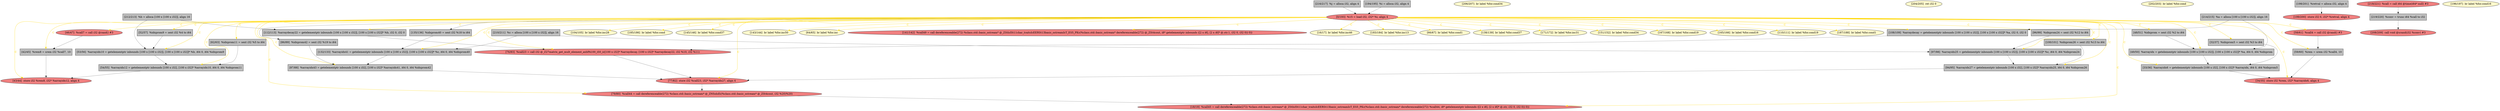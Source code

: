 
digraph G {


node624 [fillcolor=grey,label="[216/217]  %j = alloca i32, align 4",shape=rectangle,style=filled ]
node619 [fillcolor=grey,label="[48/51]  %idxprom = sext i32 %2 to i64",shape=rectangle,style=filled ]
node617 [fillcolor=lemonchiffon,label="[104/105]  br label %for.inc28",shape=ellipse,style=filled ]
node614 [fillcolor=lemonchiffon,label="[206/207]  br label %for.cond34",shape=ellipse,style=filled ]
node613 [fillcolor=lemonchiffon,label="[204/205]  ret i32 0",shape=ellipse,style=filled ]
node623 [fillcolor=lemonchiffon,label="[185/186]  br label %for.cond",shape=ellipse,style=filled ]
node612 [fillcolor=lemonchiffon,label="[202/203]  br label %for.cond",shape=ellipse,style=filled ]
node608 [fillcolor=lightcoral,label="[34/35]  store i32 %rem, i32* %arrayidx6, align 4",shape=ellipse,style=filled ]
node607 [fillcolor=grey,label="[49/50]  %arrayidx = getelementptr inbounds [100 x [100 x i32]], [100 x [100 x i32]]* %a, i64 0, i64 %idxprom",shape=rectangle,style=filled ]
node606 [fillcolor=lightcoral,label="[46/47]  %call7 = call i32 @rand() #3",shape=ellipse,style=filled ]
node605 [fillcolor=grey,label="[42/45]  %rem8 = srem i32 %call7, 10",shape=rectangle,style=filled ]
node581 [fillcolor=lemonchiffon,label="[145/146]  br label %for.cond37",shape=ellipse,style=filled ]
node591 [fillcolor=grey,label="[59/60]  %rem = srem i32 %call4, 10",shape=rectangle,style=filled ]
node603 [fillcolor=grey,label="[32/37]  %idxprom5 = sext i32 %3 to i64",shape=rectangle,style=filled ]
node580 [fillcolor=lemonchiffon,label="[143/144]  br label %for.inc50",shape=ellipse,style=filled ]
node579 [fillcolor=grey,label="[100/101]  %idxprom26 = sext i32 %13 to i64",shape=rectangle,style=filled ]
node604 [fillcolor=lemonchiffon,label="[64/65]  br label %for.inc",shape=ellipse,style=filled ]
node586 [fillcolor=lightcoral,label="[77/82]  store i32 %call23, i32* %arrayidx27, align 4",shape=ellipse,style=filled ]
node577 [fillcolor=lightcoral,label="[141/142]  %call49 = call dereferenceable(272) %class.std::basic_ostream* @_ZStlsISt11char_traitsIcEERSt13basic_ostreamIcT_ES5_PKc(%class.std::basic_ostream* dereferenceable(272) @_ZSt4cout, i8* getelementptr inbounds ([2 x i8], [2 x i8]* @.str.1, i32 0, i32 0)) 0))",shape=ellipse,style=filled ]
node622 [fillcolor=grey,label="[210/211]  %c = alloca [100 x [100 x i32]], align 16",shape=rectangle,style=filled ]
node610 [fillcolor=lemonchiffon,label="[16/17]  br label %for.inc46",shape=ellipse,style=filled ]
node583 [fillcolor=lemonchiffon,label="[183/184]  br label %for.inc13",shape=ellipse,style=filled ]
node597 [fillcolor=lightcoral,label="[18/19]  %call45 = call dereferenceable(272) %class.std::basic_ostream* @_ZStlsISt11char_traitsIcEERSt13basic_ostreamIcT_ES5_PKc(%class.std::basic_ostream* dereferenceable(272) %call44, i8* getelementptr inbounds ([2 x i8], [2 x i8]* @.str, i32 0, i32 0)) 0))",shape=ellipse,style=filled ]
node576 [fillcolor=grey,label="[135/136]  %idxprom40 = sext i32 %18 to i64",shape=rectangle,style=filled ]
node575 [fillcolor=lemonchiffon,label="[66/67]  br label %for.cond1",shape=ellipse,style=filled ]
node609 [fillcolor=lightcoral,label="[0/193]  %15 = load i32, i32* %i, align 4",shape=ellipse,style=filled ]
node596 [fillcolor=lightcoral,label="[79/80]  %call44 = call dereferenceable(272) %class.std::basic_ostream* @_ZNSolsEi(%class.std::basic_ostream* @_ZSt4cout, i32 %20)%20)",shape=ellipse,style=filled ]
node620 [fillcolor=lemonchiffon,label="[138/139]  br label %for.cond37",shape=ellipse,style=filled ]
node567 [fillcolor=grey,label="[94/95]  %arrayidx27 = getelementptr inbounds [100 x i32], [100 x i32]* %arrayidx25, i64 0, i64 %idxprom26",shape=rectangle,style=filled ]
node616 [fillcolor=lemonchiffon,label="[171/172]  br label %for.inc31",shape=ellipse,style=filled ]
node584 [fillcolor=lemonchiffon,label="[151/152]  br label %for.cond34",shape=ellipse,style=filled ]
node618 [fillcolor=lightcoral,label="[199/200]  store i32 0, i32* %retval, align 4",shape=ellipse,style=filled ]
node568 [fillcolor=grey,label="[96/99]  %idxprom24 = sext i32 %12 to i64",shape=rectangle,style=filled ]
node589 [fillcolor=grey,label="[53/56]  %arrayidx10 = getelementptr inbounds [100 x [100 x i32]], [100 x [100 x i32]]* %b, i64 0, i64 %idxprom9",shape=rectangle,style=filled ]
node599 [fillcolor=grey,label="[219/220]  %conv = trunc i64 %call to i32",shape=rectangle,style=filled ]
node621 [fillcolor=grey,label="[214/215]  %a = alloca [100 x [100 x i32]], align 16",shape=rectangle,style=filled ]
node578 [fillcolor=lemonchiffon,label="[167/168]  br label %for.cond19",shape=ellipse,style=filled ]
node600 [fillcolor=lightcoral,label="[43/44]  store i32 %rem8, i32* %arrayidx12, align 4",shape=ellipse,style=filled ]
node569 [fillcolor=grey,label="[62/63]  %idxprom11 = sext i32 %5 to i64",shape=rectangle,style=filled ]
node571 [fillcolor=grey,label="[87/88]  %arrayidx43 = getelementptr inbounds [100 x i32], [100 x i32]* %arrayidx41, i64 0, i64 %idxprom42",shape=rectangle,style=filled ]
node587 [fillcolor=lemonchiffon,label="[165/166]  br label %for.cond16",shape=ellipse,style=filled ]
node588 [fillcolor=grey,label="[86/89]  %idxprom42 = sext i32 %19 to i64",shape=rectangle,style=filled ]
node582 [fillcolor=grey,label="[112/113]  %arraydecay22 = getelementptr inbounds [100 x [100 x i32]], [100 x [100 x i32]]* %b, i32 0, i32 0",shape=rectangle,style=filled ]
node601 [fillcolor=grey,label="[212/213]  %b = alloca [100 x [100 x i32]], align 16",shape=rectangle,style=filled ]
node573 [fillcolor=grey,label="[52/57]  %idxprom9 = sext i32 %4 to i64",shape=rectangle,style=filled ]
node615 [fillcolor=lemonchiffon,label="[196/197]  br label %for.cond16",shape=ellipse,style=filled ]
node570 [fillcolor=grey,label="[108/109]  %arraydecay = getelementptr inbounds [100 x [100 x i32]], [100 x [100 x i32]]* %a, i32 0, i32 0",shape=rectangle,style=filled ]
node585 [fillcolor=grey,label="[97/98]  %arrayidx25 = getelementptr inbounds [100 x [100 x i32]], [100 x [100 x i32]]* %c, i64 0, i64 %idxprom24",shape=rectangle,style=filled ]
node598 [fillcolor=lightcoral,label="[208/209]  call void @srand(i32 %conv) #3",shape=ellipse,style=filled ]
node572 [fillcolor=lemonchiffon,label="[110/111]  br label %for.cond19",shape=ellipse,style=filled ]
node590 [fillcolor=lightcoral,label="[58/61]  %call4 = call i32 @rand() #3",shape=ellipse,style=filled ]
node594 [fillcolor=lemonchiffon,label="[187/188]  br label %for.cond1",shape=ellipse,style=filled ]
node611 [fillcolor=grey,label="[194/195]  %i = alloca i32, align 4",shape=rectangle,style=filled ]
node592 [fillcolor=grey,label="[54/55]  %arrayidx12 = getelementptr inbounds [100 x i32], [100 x i32]* %arrayidx10, i64 0, i64 %idxprom11",shape=rectangle,style=filled ]
node595 [fillcolor=grey,label="[33/36]  %arrayidx6 = getelementptr inbounds [100 x i32], [100 x i32]* %arrayidx, i64 0, i64 %idxprom5",shape=rectangle,style=filled ]
node625 [fillcolor=lightcoral,label="[218/221]  %call = call i64 @time(i64* null) #3",shape=ellipse,style=filled ]
node574 [fillcolor=grey,label="[132/133]  %arrayidx41 = getelementptr inbounds [100 x [100 x i32]], [100 x [100 x i32]]* %c, i64 0, i64 %idxprom40",shape=rectangle,style=filled ]
node593 [fillcolor=grey,label="[198/201]  %retval = alloca i32, align 4",shape=rectangle,style=filled ]
node602 [fillcolor=lightcoral,label="[76/83]  %call23 = call i32 @_Z27matrix_get_mult_element_axbPA100_iS0_ii([100 x i32]* %arraydecay, [100 x i32]* %arraydecay22, i32 %10, i32 %11)",shape=ellipse,style=filled ]

node573->node589 [style=solid,color=black,label="",penwidth=0.5,fontcolor=black ]
node611->node609 [style=solid,color=black,label="",penwidth=0.5,fontcolor=black ]
node605->node600 [style=solid,color=black,label="",penwidth=0.5,fontcolor=black ]
node601->node582 [style=solid,color=black,label="",penwidth=0.5,fontcolor=black ]
node609->node591 [style=solid,color=gold,label="C",penwidth=1.0,fontcolor=gold ]
node609->node606 [style=solid,color=gold,label="C",penwidth=1.0,fontcolor=gold ]
node607->node595 [style=solid,color=black,label="",penwidth=0.5,fontcolor=black ]
node596->node597 [style=solid,color=black,label="",penwidth=0.5,fontcolor=black ]
node609->node580 [style=solid,color=gold,label="C",penwidth=1.0,fontcolor=gold ]
node586->node596 [style=solid,color=black,label="",penwidth=0.5,fontcolor=black ]
node601->node589 [style=solid,color=black,label="",penwidth=0.5,fontcolor=black ]
node609->node586 [style=solid,color=gold,label="C",penwidth=1.0,fontcolor=gold ]
node569->node592 [style=solid,color=black,label="",penwidth=0.5,fontcolor=black ]
node609->node623 [style=solid,color=gold,label="C",penwidth=1.0,fontcolor=gold ]
node609->node607 [style=solid,color=gold,label="C",penwidth=1.0,fontcolor=gold ]
node606->node605 [style=solid,color=black,label="",penwidth=0.5,fontcolor=black ]
node591->node608 [style=solid,color=black,label="",penwidth=0.5,fontcolor=black ]
node595->node608 [style=solid,color=black,label="",penwidth=0.5,fontcolor=black ]
node609->node575 [style=solid,color=gold,label="C",penwidth=1.0,fontcolor=gold ]
node609->node570 [style=solid,color=gold,label="C",penwidth=1.0,fontcolor=gold ]
node609->node608 [style=solid,color=gold,label="C",penwidth=1.0,fontcolor=gold ]
node619->node607 [style=solid,color=black,label="",penwidth=0.5,fontcolor=black ]
node624->node609 [style=solid,color=black,label="",penwidth=0.5,fontcolor=black ]
node609->node605 [style=solid,color=gold,label="C",penwidth=1.0,fontcolor=gold ]
node589->node592 [style=solid,color=black,label="",penwidth=0.5,fontcolor=black ]
node609->node595 [style=solid,color=gold,label="C",penwidth=1.0,fontcolor=gold ]
node625->node599 [style=solid,color=black,label="",penwidth=0.5,fontcolor=black ]
node609->node569 [style=solid,color=gold,label="C",penwidth=1.0,fontcolor=gold ]
node609->node574 [style=solid,color=gold,label="C",penwidth=1.0,fontcolor=gold ]
node609->node578 [style=solid,color=gold,label="C",penwidth=1.0,fontcolor=gold ]
node609->node587 [style=solid,color=gold,label="C",penwidth=1.0,fontcolor=gold ]
node579->node567 [style=solid,color=black,label="",penwidth=0.5,fontcolor=black ]
node609->node577 [style=solid,color=gold,label="C",penwidth=1.0,fontcolor=gold ]
node592->node600 [style=solid,color=black,label="",penwidth=0.5,fontcolor=black ]
node609->node603 [style=solid,color=gold,label="C",penwidth=1.0,fontcolor=gold ]
node622->node585 [style=solid,color=black,label="",penwidth=0.5,fontcolor=black ]
node609->node596 [style=solid,color=gold,label="C",penwidth=1.0,fontcolor=gold ]
node609->node592 [style=solid,color=gold,label="C",penwidth=1.0,fontcolor=gold ]
node609->node582 [style=solid,color=gold,label="C",penwidth=1.0,fontcolor=gold ]
node585->node567 [style=solid,color=black,label="",penwidth=0.5,fontcolor=black ]
node609->node585 [style=solid,color=gold,label="C",penwidth=1.0,fontcolor=gold ]
node621->node607 [style=solid,color=black,label="",penwidth=0.5,fontcolor=black ]
node609->node576 [style=solid,color=black,label="",penwidth=0.5,fontcolor=black ]
node609->node602 [style=solid,color=gold,label="C",penwidth=1.0,fontcolor=gold ]
node609->node616 [style=solid,color=gold,label="C",penwidth=1.0,fontcolor=gold ]
node593->node618 [style=solid,color=black,label="",penwidth=0.5,fontcolor=black ]
node609->node594 [style=solid,color=gold,label="C",penwidth=1.0,fontcolor=gold ]
node602->node586 [style=solid,color=black,label="",penwidth=0.5,fontcolor=black ]
node609->node590 [style=solid,color=gold,label="C",penwidth=1.0,fontcolor=gold ]
node571->node586 [style=solid,color=black,label="",penwidth=0.5,fontcolor=black ]
node588->node571 [style=solid,color=black,label="",penwidth=0.5,fontcolor=black ]
node609->node568 [style=solid,color=gold,label="C",penwidth=1.0,fontcolor=gold ]
node609->node604 [style=solid,color=gold,label="C",penwidth=1.0,fontcolor=gold ]
node609->node584 [style=solid,color=gold,label="C",penwidth=1.0,fontcolor=gold ]
node570->node602 [style=solid,color=black,label="",penwidth=0.5,fontcolor=black ]
node609->node572 [style=solid,color=gold,label="C",penwidth=1.0,fontcolor=gold ]
node609->node581 [style=solid,color=gold,label="C",penwidth=1.0,fontcolor=gold ]
node609->node579 [style=solid,color=gold,label="C",penwidth=1.0,fontcolor=gold ]
node609->node620 [style=solid,color=gold,label="C",penwidth=1.0,fontcolor=gold ]
node609->node597 [style=solid,color=gold,label="C",penwidth=1.0,fontcolor=gold ]
node574->node571 [style=solid,color=black,label="",penwidth=0.5,fontcolor=black ]
node609->node589 [style=solid,color=gold,label="C",penwidth=1.0,fontcolor=gold ]
node576->node574 [style=solid,color=black,label="",penwidth=0.5,fontcolor=black ]
node603->node595 [style=solid,color=black,label="",penwidth=0.5,fontcolor=black ]
node609->node571 [style=solid,color=gold,label="C",penwidth=1.0,fontcolor=gold ]
node609->node617 [style=solid,color=gold,label="C",penwidth=1.0,fontcolor=gold ]
node599->node598 [style=solid,color=black,label="",penwidth=0.5,fontcolor=black ]
node609->node588 [style=solid,color=black,label="",penwidth=0.5,fontcolor=black ]
node609->node567 [style=solid,color=gold,label="C",penwidth=1.0,fontcolor=gold ]
node590->node591 [style=solid,color=black,label="",penwidth=0.5,fontcolor=black ]
node621->node570 [style=solid,color=black,label="",penwidth=0.5,fontcolor=black ]
node609->node610 [style=solid,color=gold,label="C",penwidth=1.0,fontcolor=gold ]
node609->node619 [style=solid,color=gold,label="C",penwidth=1.0,fontcolor=gold ]
node609->node600 [style=solid,color=gold,label="C",penwidth=1.0,fontcolor=gold ]
node609->node583 [style=solid,color=gold,label="C",penwidth=1.0,fontcolor=gold ]
node567->node586 [style=solid,color=black,label="",penwidth=0.5,fontcolor=black ]
node609->node573 [style=solid,color=gold,label="C",penwidth=1.0,fontcolor=gold ]
node622->node574 [style=solid,color=black,label="",penwidth=0.5,fontcolor=black ]
node568->node585 [style=solid,color=black,label="",penwidth=0.5,fontcolor=black ]
node582->node602 [style=solid,color=black,label="",penwidth=0.5,fontcolor=black ]


}
